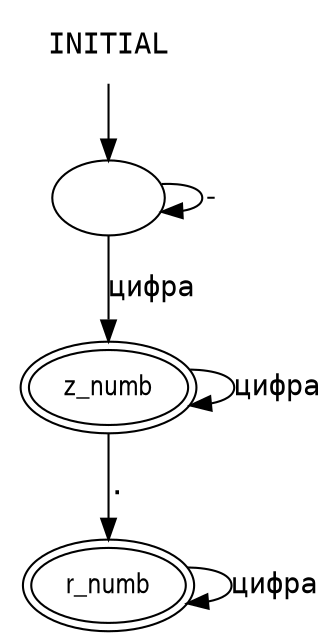 digraph INITIAL {
		rankdir=TR;
		concentrate=true;
		node [fontname="ArialNarrow"];
		edge [fontname="Courier"];

		init [root=true,peripheries=0,label="INITIAL",fontname="Courier"];
		init -> start;

		start [label=""];
		start -> start [label="-"];
		start -> z_numb [label="цифра"];

		z_numb [label="z_numb",peripheries=2];
		z_numb -> z_numb [label="цифра"];
		z_numb -> r_numb [label="."];

		r_numb [label="r_numb",peripheries=2];
		r_numb -> r_numb [label="цифра"];
}
